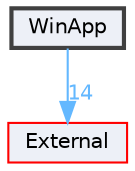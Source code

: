 digraph "WinApp"
{
 // LATEX_PDF_SIZE
  bgcolor="transparent";
  edge [fontname=Helvetica,fontsize=10,labelfontname=Helvetica,labelfontsize=10];
  node [fontname=Helvetica,fontsize=10,shape=box,height=0.2,width=0.4];
  compound=true
  dir_7e5cf32eb402af546932d28d10c64ca2 [label="WinApp", fillcolor="#edf0f7", color="grey25", style="filled,bold", URL="dir_7e5cf32eb402af546932d28d10c64ca2.html",tooltip=""];
  dir_443fc37f241ba4018364a998c18d007b [label="External", fillcolor="#edf0f7", color="red", style="filled", URL="dir_443fc37f241ba4018364a998c18d007b.html",tooltip=""];
  dir_7e5cf32eb402af546932d28d10c64ca2->dir_443fc37f241ba4018364a998c18d007b [headlabel="14", labeldistance=1.5 headhref="dir_000005_000001.html" href="dir_000005_000001.html" color="steelblue1" fontcolor="steelblue1"];
}
